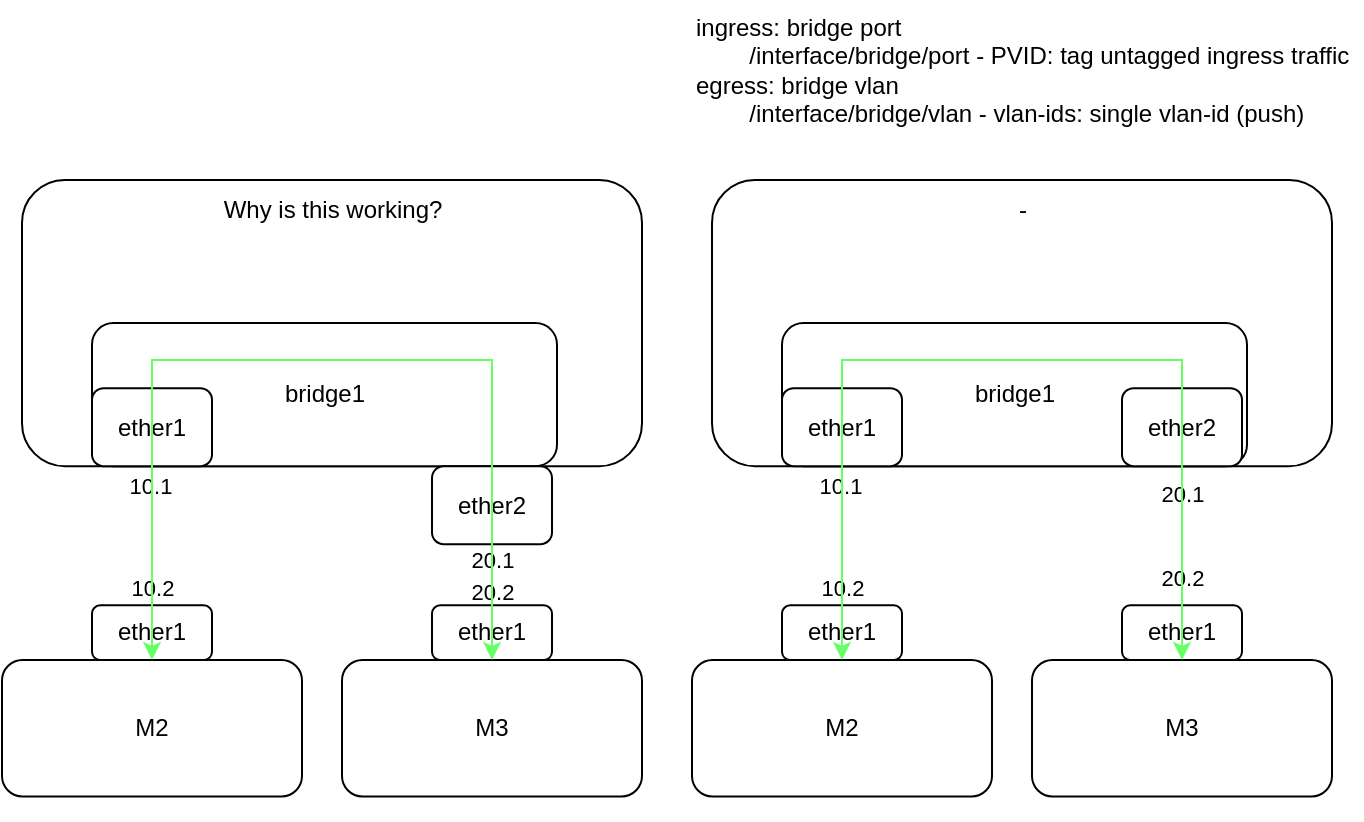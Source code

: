 <mxfile version="24.8.3">
  <diagram name="Page-1" id="S-LyKqBnEukVfjIJMp-r">
    <mxGraphModel dx="982" dy="1488" grid="1" gridSize="10" guides="1" tooltips="1" connect="1" arrows="1" fold="1" page="1" pageScale="1" pageWidth="850" pageHeight="1100" math="0" shadow="0">
      <root>
        <mxCell id="0" />
        <mxCell id="1" parent="0" />
        <mxCell id="EWJrujR4eEeGzNGpfqsX-17" value="" style="group" vertex="1" connectable="0" parent="1">
          <mxGeometry x="80" y="230" width="320" height="320" as="geometry" />
        </mxCell>
        <mxCell id="EWJrujR4eEeGzNGpfqsX-3" value="" style="rounded=1;whiteSpace=wrap;html=1;" vertex="1" parent="EWJrujR4eEeGzNGpfqsX-17">
          <mxGeometry x="10" width="310" height="143.089" as="geometry" />
        </mxCell>
        <mxCell id="EWJrujR4eEeGzNGpfqsX-4" value="bridge1" style="rounded=1;whiteSpace=wrap;html=1;" vertex="1" parent="EWJrujR4eEeGzNGpfqsX-17">
          <mxGeometry x="45" y="71.545" width="232.5" height="71.545" as="geometry" />
        </mxCell>
        <mxCell id="EWJrujR4eEeGzNGpfqsX-9" style="edgeStyle=orthogonalEdgeStyle;rounded=0;orthogonalLoop=1;jettySize=auto;html=1;exitX=0.5;exitY=1;exitDx=0;exitDy=0;entryX=0.5;entryY=0;entryDx=0;entryDy=0;endArrow=none;endFill=0;" edge="1" parent="EWJrujR4eEeGzNGpfqsX-17" source="EWJrujR4eEeGzNGpfqsX-1" target="EWJrujR4eEeGzNGpfqsX-7">
          <mxGeometry relative="1" as="geometry" />
        </mxCell>
        <mxCell id="EWJrujR4eEeGzNGpfqsX-12" value="10.2" style="edgeLabel;html=1;align=center;verticalAlign=middle;resizable=0;points=[];" vertex="1" connectable="0" parent="EWJrujR4eEeGzNGpfqsX-9">
          <mxGeometry x="0.807" relative="1" as="geometry">
            <mxPoint y="-2" as="offset" />
          </mxGeometry>
        </mxCell>
        <mxCell id="EWJrujR4eEeGzNGpfqsX-13" value="10.1" style="edgeLabel;html=1;align=center;verticalAlign=middle;resizable=0;points=[];" vertex="1" connectable="0" parent="EWJrujR4eEeGzNGpfqsX-9">
          <mxGeometry x="-0.728" y="-1" relative="1" as="geometry">
            <mxPoint as="offset" />
          </mxGeometry>
        </mxCell>
        <mxCell id="EWJrujR4eEeGzNGpfqsX-1" value="ether1" style="rounded=1;whiteSpace=wrap;html=1;" vertex="1" parent="EWJrujR4eEeGzNGpfqsX-17">
          <mxGeometry x="45" y="104.065" width="60" height="39.024" as="geometry" />
        </mxCell>
        <mxCell id="EWJrujR4eEeGzNGpfqsX-10" style="edgeStyle=orthogonalEdgeStyle;rounded=0;orthogonalLoop=1;jettySize=auto;html=1;exitX=0.5;exitY=1;exitDx=0;exitDy=0;entryX=0.5;entryY=0;entryDx=0;entryDy=0;endArrow=none;endFill=0;" edge="1" parent="EWJrujR4eEeGzNGpfqsX-17" source="EWJrujR4eEeGzNGpfqsX-2" target="EWJrujR4eEeGzNGpfqsX-8">
          <mxGeometry relative="1" as="geometry" />
        </mxCell>
        <mxCell id="EWJrujR4eEeGzNGpfqsX-15" value="20.1" style="edgeLabel;html=1;align=center;verticalAlign=middle;resizable=0;points=[];" vertex="1" connectable="0" parent="EWJrujR4eEeGzNGpfqsX-10">
          <mxGeometry x="-0.689" relative="1" as="geometry">
            <mxPoint y="3" as="offset" />
          </mxGeometry>
        </mxCell>
        <mxCell id="EWJrujR4eEeGzNGpfqsX-16" value="20.2" style="edgeLabel;html=1;align=center;verticalAlign=middle;resizable=0;points=[];" vertex="1" connectable="0" parent="EWJrujR4eEeGzNGpfqsX-10">
          <mxGeometry x="0.638" relative="1" as="geometry">
            <mxPoint y="-1" as="offset" />
          </mxGeometry>
        </mxCell>
        <mxCell id="EWJrujR4eEeGzNGpfqsX-2" value="ether2" style="rounded=1;whiteSpace=wrap;html=1;" vertex="1" parent="EWJrujR4eEeGzNGpfqsX-17">
          <mxGeometry x="215" y="143.089" width="60" height="39.024" as="geometry" />
        </mxCell>
        <mxCell id="EWJrujR4eEeGzNGpfqsX-5" value="M2" style="rounded=1;whiteSpace=wrap;html=1;" vertex="1" parent="EWJrujR4eEeGzNGpfqsX-17">
          <mxGeometry y="240" width="150" height="68.29" as="geometry" />
        </mxCell>
        <mxCell id="EWJrujR4eEeGzNGpfqsX-6" value="M3" style="rounded=1;whiteSpace=wrap;html=1;" vertex="1" parent="EWJrujR4eEeGzNGpfqsX-17">
          <mxGeometry x="170" y="239.997" width="150" height="68.293" as="geometry" />
        </mxCell>
        <mxCell id="EWJrujR4eEeGzNGpfqsX-7" value="ether1" style="rounded=1;whiteSpace=wrap;html=1;" vertex="1" parent="EWJrujR4eEeGzNGpfqsX-17">
          <mxGeometry x="45" y="212.68" width="60" height="27.32" as="geometry" />
        </mxCell>
        <mxCell id="EWJrujR4eEeGzNGpfqsX-8" value="ether1" style="rounded=1;whiteSpace=wrap;html=1;" vertex="1" parent="EWJrujR4eEeGzNGpfqsX-17">
          <mxGeometry x="215" y="212.68" width="60" height="27.32" as="geometry" />
        </mxCell>
        <mxCell id="EWJrujR4eEeGzNGpfqsX-19" value="Why is this working?" style="text;html=1;align=center;verticalAlign=middle;whiteSpace=wrap;rounded=0;" vertex="1" parent="EWJrujR4eEeGzNGpfqsX-17">
          <mxGeometry x="72.5" width="185" height="30" as="geometry" />
        </mxCell>
        <mxCell id="EWJrujR4eEeGzNGpfqsX-20" style="edgeStyle=elbowEdgeStyle;rounded=0;orthogonalLoop=1;jettySize=auto;html=1;exitX=0.5;exitY=0;exitDx=0;exitDy=0;entryX=0.5;entryY=0;entryDx=0;entryDy=0;strokeColor=#66FF66;elbow=vertical;startArrow=classic;startFill=1;" edge="1" parent="EWJrujR4eEeGzNGpfqsX-17" source="EWJrujR4eEeGzNGpfqsX-5" target="EWJrujR4eEeGzNGpfqsX-6">
          <mxGeometry relative="1" as="geometry">
            <Array as="points">
              <mxPoint x="160" y="90" />
            </Array>
          </mxGeometry>
        </mxCell>
        <mxCell id="EWJrujR4eEeGzNGpfqsX-22" value="" style="group" vertex="1" connectable="0" parent="1">
          <mxGeometry x="425" y="230" width="320" height="320" as="geometry" />
        </mxCell>
        <mxCell id="EWJrujR4eEeGzNGpfqsX-23" value="" style="rounded=1;whiteSpace=wrap;html=1;" vertex="1" parent="EWJrujR4eEeGzNGpfqsX-22">
          <mxGeometry x="10" width="310" height="143.089" as="geometry" />
        </mxCell>
        <mxCell id="EWJrujR4eEeGzNGpfqsX-24" value="bridge1" style="rounded=1;whiteSpace=wrap;html=1;" vertex="1" parent="EWJrujR4eEeGzNGpfqsX-22">
          <mxGeometry x="45" y="71.545" width="232.5" height="71.545" as="geometry" />
        </mxCell>
        <mxCell id="EWJrujR4eEeGzNGpfqsX-25" style="edgeStyle=orthogonalEdgeStyle;rounded=0;orthogonalLoop=1;jettySize=auto;html=1;exitX=0.5;exitY=1;exitDx=0;exitDy=0;entryX=0.5;entryY=0;entryDx=0;entryDy=0;endArrow=none;endFill=0;" edge="1" parent="EWJrujR4eEeGzNGpfqsX-22" source="EWJrujR4eEeGzNGpfqsX-28" target="EWJrujR4eEeGzNGpfqsX-35">
          <mxGeometry relative="1" as="geometry" />
        </mxCell>
        <mxCell id="EWJrujR4eEeGzNGpfqsX-26" value="10.2" style="edgeLabel;html=1;align=center;verticalAlign=middle;resizable=0;points=[];" vertex="1" connectable="0" parent="EWJrujR4eEeGzNGpfqsX-25">
          <mxGeometry x="0.807" relative="1" as="geometry">
            <mxPoint y="-2" as="offset" />
          </mxGeometry>
        </mxCell>
        <mxCell id="EWJrujR4eEeGzNGpfqsX-27" value="10.1" style="edgeLabel;html=1;align=center;verticalAlign=middle;resizable=0;points=[];" vertex="1" connectable="0" parent="EWJrujR4eEeGzNGpfqsX-25">
          <mxGeometry x="-0.728" y="-1" relative="1" as="geometry">
            <mxPoint as="offset" />
          </mxGeometry>
        </mxCell>
        <mxCell id="EWJrujR4eEeGzNGpfqsX-28" value="ether1" style="rounded=1;whiteSpace=wrap;html=1;" vertex="1" parent="EWJrujR4eEeGzNGpfqsX-22">
          <mxGeometry x="45" y="104.065" width="60" height="39.024" as="geometry" />
        </mxCell>
        <mxCell id="EWJrujR4eEeGzNGpfqsX-29" style="edgeStyle=orthogonalEdgeStyle;rounded=0;orthogonalLoop=1;jettySize=auto;html=1;exitX=0.5;exitY=1;exitDx=0;exitDy=0;entryX=0.5;entryY=0;entryDx=0;entryDy=0;endArrow=none;endFill=0;" edge="1" parent="EWJrujR4eEeGzNGpfqsX-22" source="EWJrujR4eEeGzNGpfqsX-32" target="EWJrujR4eEeGzNGpfqsX-36">
          <mxGeometry relative="1" as="geometry" />
        </mxCell>
        <mxCell id="EWJrujR4eEeGzNGpfqsX-30" value="20.1" style="edgeLabel;html=1;align=center;verticalAlign=middle;resizable=0;points=[];" vertex="1" connectable="0" parent="EWJrujR4eEeGzNGpfqsX-29">
          <mxGeometry x="-0.689" relative="1" as="geometry">
            <mxPoint y="3" as="offset" />
          </mxGeometry>
        </mxCell>
        <mxCell id="EWJrujR4eEeGzNGpfqsX-31" value="20.2" style="edgeLabel;html=1;align=center;verticalAlign=middle;resizable=0;points=[];" vertex="1" connectable="0" parent="EWJrujR4eEeGzNGpfqsX-29">
          <mxGeometry x="0.638" relative="1" as="geometry">
            <mxPoint y="-1" as="offset" />
          </mxGeometry>
        </mxCell>
        <mxCell id="EWJrujR4eEeGzNGpfqsX-32" value="ether2" style="rounded=1;whiteSpace=wrap;html=1;" vertex="1" parent="EWJrujR4eEeGzNGpfqsX-22">
          <mxGeometry x="215" y="104.069" width="60" height="39.024" as="geometry" />
        </mxCell>
        <mxCell id="EWJrujR4eEeGzNGpfqsX-33" value="M2" style="rounded=1;whiteSpace=wrap;html=1;" vertex="1" parent="EWJrujR4eEeGzNGpfqsX-22">
          <mxGeometry y="240" width="150" height="68.29" as="geometry" />
        </mxCell>
        <mxCell id="EWJrujR4eEeGzNGpfqsX-34" value="M3" style="rounded=1;whiteSpace=wrap;html=1;" vertex="1" parent="EWJrujR4eEeGzNGpfqsX-22">
          <mxGeometry x="170" y="239.997" width="150" height="68.293" as="geometry" />
        </mxCell>
        <mxCell id="EWJrujR4eEeGzNGpfqsX-35" value="ether1" style="rounded=1;whiteSpace=wrap;html=1;" vertex="1" parent="EWJrujR4eEeGzNGpfqsX-22">
          <mxGeometry x="45" y="212.68" width="60" height="27.32" as="geometry" />
        </mxCell>
        <mxCell id="EWJrujR4eEeGzNGpfqsX-36" value="ether1" style="rounded=1;whiteSpace=wrap;html=1;" vertex="1" parent="EWJrujR4eEeGzNGpfqsX-22">
          <mxGeometry x="215" y="212.68" width="60" height="27.32" as="geometry" />
        </mxCell>
        <mxCell id="EWJrujR4eEeGzNGpfqsX-37" value="-" style="text;html=1;align=center;verticalAlign=middle;whiteSpace=wrap;rounded=0;" vertex="1" parent="EWJrujR4eEeGzNGpfqsX-22">
          <mxGeometry x="72.5" width="185" height="30" as="geometry" />
        </mxCell>
        <mxCell id="EWJrujR4eEeGzNGpfqsX-38" style="edgeStyle=elbowEdgeStyle;rounded=0;orthogonalLoop=1;jettySize=auto;html=1;exitX=0.5;exitY=0;exitDx=0;exitDy=0;entryX=0.5;entryY=0;entryDx=0;entryDy=0;strokeColor=#66FF66;elbow=vertical;startArrow=classic;startFill=1;" edge="1" parent="EWJrujR4eEeGzNGpfqsX-22" source="EWJrujR4eEeGzNGpfqsX-33" target="EWJrujR4eEeGzNGpfqsX-34">
          <mxGeometry relative="1" as="geometry">
            <Array as="points">
              <mxPoint x="160" y="90" />
            </Array>
          </mxGeometry>
        </mxCell>
        <mxCell id="EWJrujR4eEeGzNGpfqsX-39" value="&lt;div&gt;ingress: bridge port&lt;/div&gt;&lt;div&gt;&lt;div&gt;&lt;span style=&quot;white-space: pre;&quot;&gt;&#x9;&lt;/span&gt;/interface/bridge/port - PVID: tag untagged ingress traffic&lt;/div&gt;&lt;/div&gt;&lt;div&gt;egress: bridge vlan&lt;/div&gt;&lt;div&gt;&lt;span style=&quot;white-space: pre;&quot;&gt;&#x9;&lt;/span&gt;&lt;span style=&quot;white-space: pre;&quot;&gt;&lt;/span&gt;/interface/bridge/vlan - vlan-ids: single vlan-id (push)&lt;br&gt;&lt;/div&gt;" style="text;html=1;align=left;verticalAlign=middle;whiteSpace=wrap;rounded=0;" vertex="1" parent="1">
          <mxGeometry x="425" y="140" width="335" height="70" as="geometry" />
        </mxCell>
      </root>
    </mxGraphModel>
  </diagram>
</mxfile>
